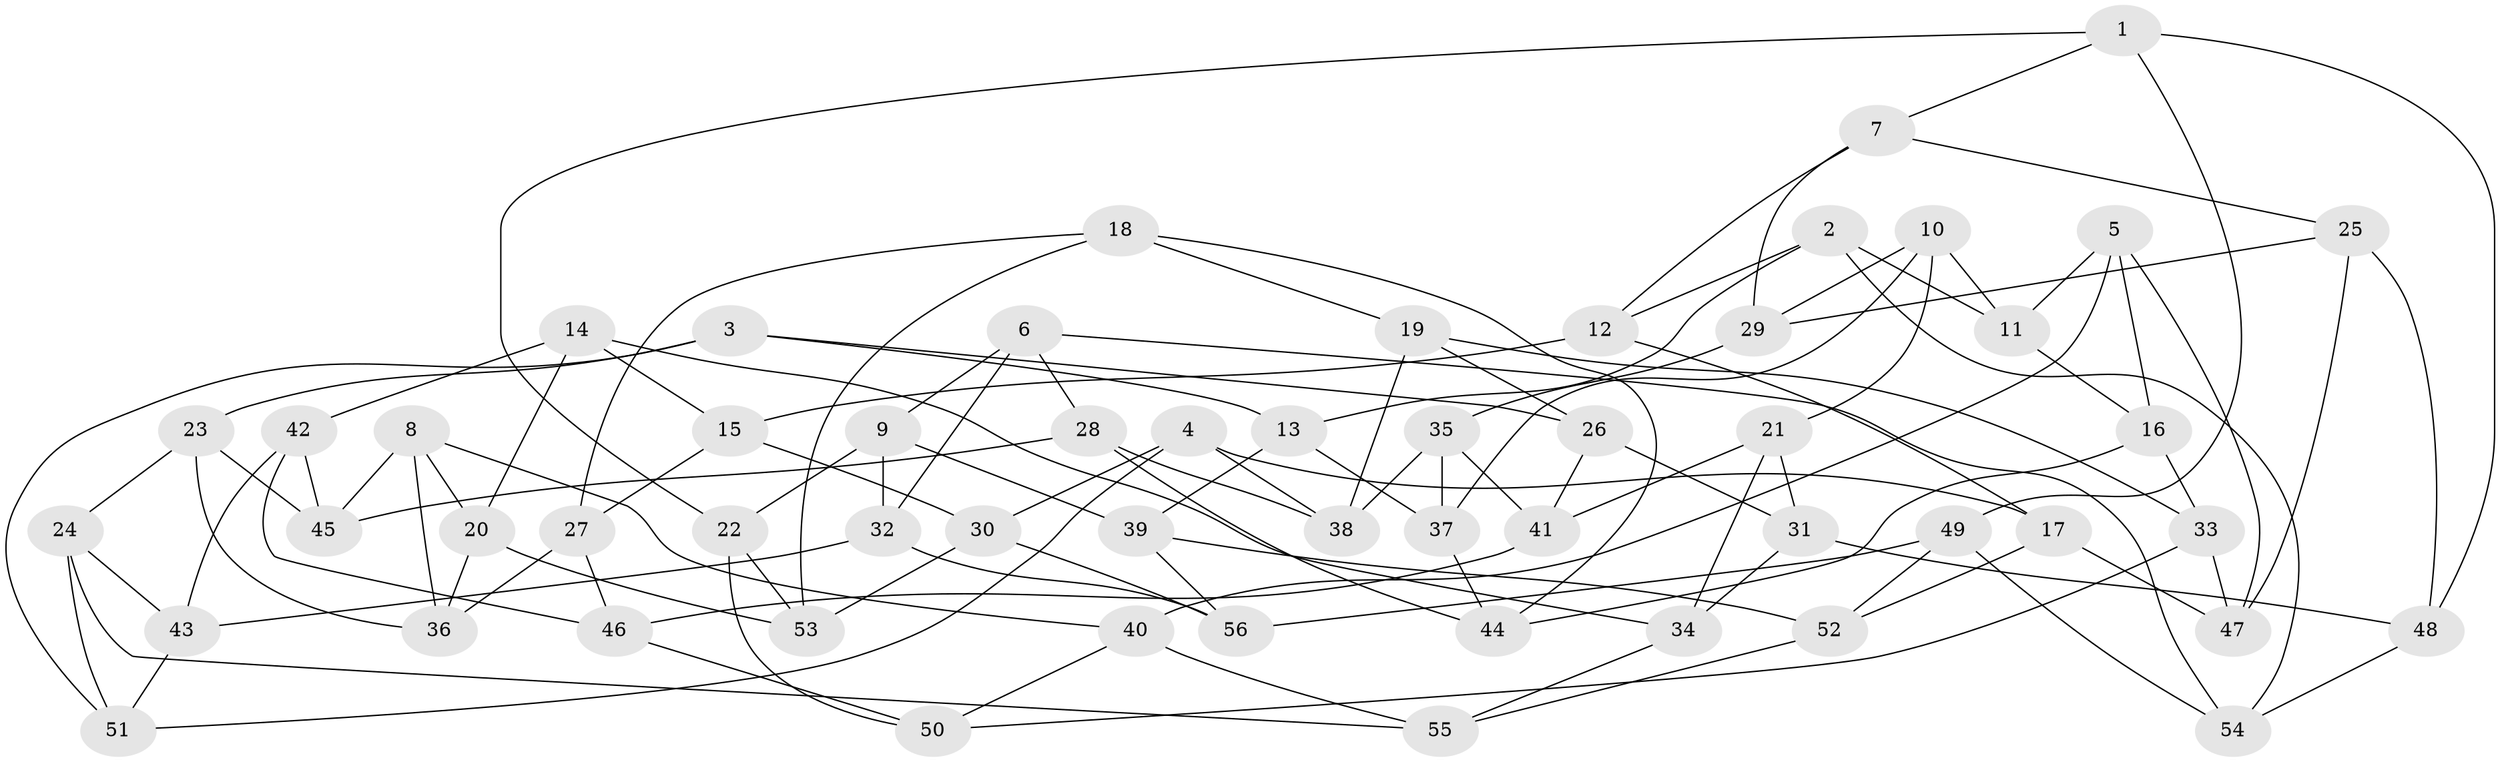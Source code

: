 // Generated by graph-tools (version 1.1) at 2025/50/03/09/25 03:50:47]
// undirected, 56 vertices, 112 edges
graph export_dot {
graph [start="1"]
  node [color=gray90,style=filled];
  1;
  2;
  3;
  4;
  5;
  6;
  7;
  8;
  9;
  10;
  11;
  12;
  13;
  14;
  15;
  16;
  17;
  18;
  19;
  20;
  21;
  22;
  23;
  24;
  25;
  26;
  27;
  28;
  29;
  30;
  31;
  32;
  33;
  34;
  35;
  36;
  37;
  38;
  39;
  40;
  41;
  42;
  43;
  44;
  45;
  46;
  47;
  48;
  49;
  50;
  51;
  52;
  53;
  54;
  55;
  56;
  1 -- 7;
  1 -- 48;
  1 -- 22;
  1 -- 49;
  2 -- 13;
  2 -- 12;
  2 -- 11;
  2 -- 54;
  3 -- 23;
  3 -- 13;
  3 -- 26;
  3 -- 51;
  4 -- 51;
  4 -- 38;
  4 -- 17;
  4 -- 30;
  5 -- 40;
  5 -- 16;
  5 -- 11;
  5 -- 47;
  6 -- 9;
  6 -- 28;
  6 -- 54;
  6 -- 32;
  7 -- 12;
  7 -- 25;
  7 -- 29;
  8 -- 40;
  8 -- 36;
  8 -- 20;
  8 -- 45;
  9 -- 22;
  9 -- 32;
  9 -- 39;
  10 -- 11;
  10 -- 29;
  10 -- 37;
  10 -- 21;
  11 -- 16;
  12 -- 17;
  12 -- 15;
  13 -- 37;
  13 -- 39;
  14 -- 42;
  14 -- 34;
  14 -- 15;
  14 -- 20;
  15 -- 27;
  15 -- 30;
  16 -- 44;
  16 -- 33;
  17 -- 52;
  17 -- 47;
  18 -- 27;
  18 -- 44;
  18 -- 53;
  18 -- 19;
  19 -- 26;
  19 -- 38;
  19 -- 33;
  20 -- 36;
  20 -- 53;
  21 -- 31;
  21 -- 41;
  21 -- 34;
  22 -- 53;
  22 -- 50;
  23 -- 45;
  23 -- 24;
  23 -- 36;
  24 -- 43;
  24 -- 55;
  24 -- 51;
  25 -- 29;
  25 -- 48;
  25 -- 47;
  26 -- 41;
  26 -- 31;
  27 -- 46;
  27 -- 36;
  28 -- 44;
  28 -- 38;
  28 -- 45;
  29 -- 35;
  30 -- 56;
  30 -- 53;
  31 -- 34;
  31 -- 48;
  32 -- 43;
  32 -- 56;
  33 -- 47;
  33 -- 50;
  34 -- 55;
  35 -- 37;
  35 -- 41;
  35 -- 38;
  37 -- 44;
  39 -- 56;
  39 -- 52;
  40 -- 50;
  40 -- 55;
  41 -- 46;
  42 -- 43;
  42 -- 45;
  42 -- 46;
  43 -- 51;
  46 -- 50;
  48 -- 54;
  49 -- 54;
  49 -- 56;
  49 -- 52;
  52 -- 55;
}
